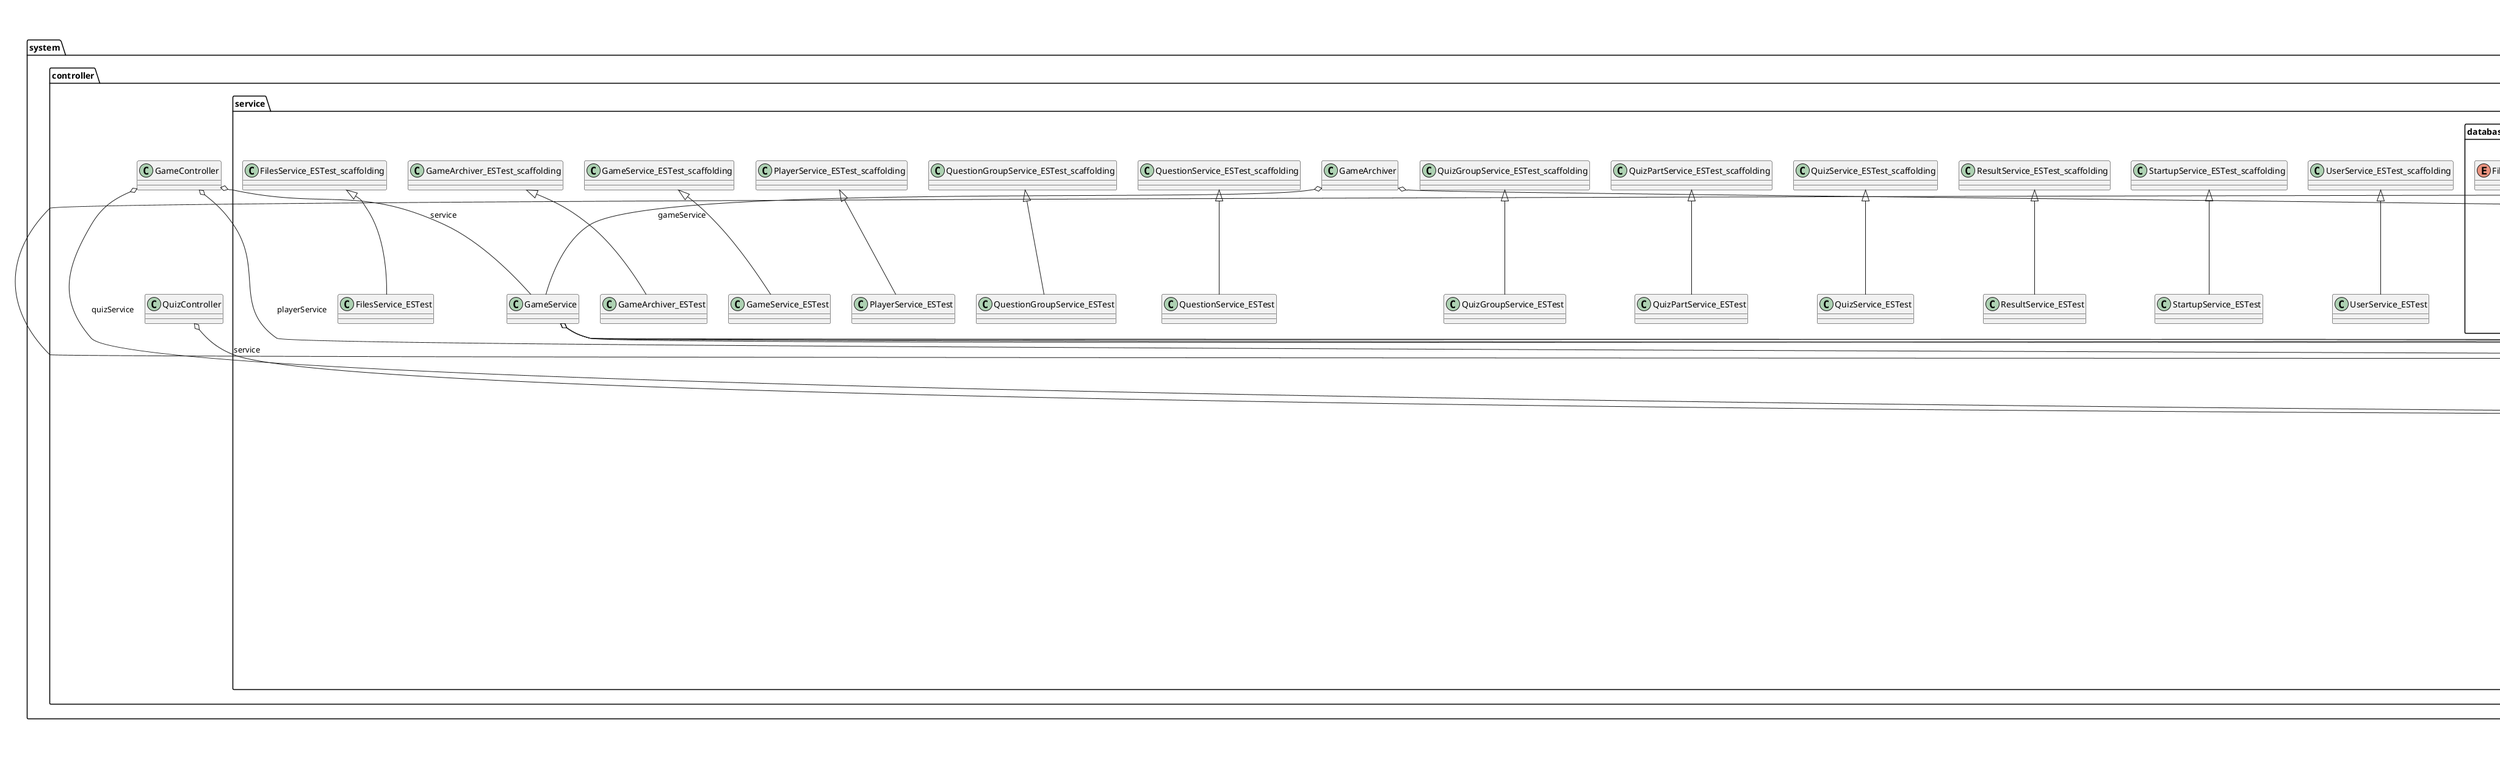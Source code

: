 @startuml

title __SPRINGMVCAPP's Class Diagram__\n

  package system.controller {
    class Const {
    }
  }
  

  package system.controller {
    class Const_ESTest {
    }
  }
  

  package system.controller {
    class Const_ESTest_scaffolding {
    }
  }
  

  package system.model {
    package system.model.dao {
      class Dao {
      }
    }
  }
  

  package system.controller {
    package system.controller.dao {
      class Dao_ESTest {
      }
    }
  }
  

  package system.controller {
    package system.controller.dao {
      class Dao_ESTest_scaffolding {
      }
    }
  }
  

  package system.controller {
    package system.controller.tools {
      class DataToolkit {
      }
    }
  }
  

  package system.controller {
    package system.controller.tools {
      class DataToolkit_ESTest {
      }
    }
  }
  

  package system.controller {
    package system.controller.tools {
      class DataToolkit_ESTest_scaffolding {
      }
    }
  }
  

  package system.controller {
    package system.controller.service {
      package system.controller.service.database {
        interface DatabaseEntry {
        }
      }
    }
  }
  

  package system.controller {
    package system.controller.service {
      package system.controller.service.database {
        interface DatabaseService {
        }
      }
    }
  }
  

  package system.controller {
    package system.controller.service {
      class FilesService {
      }
    }
  }
  

  package system.controller {
    package system.controller.service {
      class FilesService_ESTest {
      }
    }
  }
  

  package system.controller {
    package system.controller.service {
      class FilesService_ESTest_scaffolding {
      }
    }
  }
  

  package system.controller {
    package system.controller.service {
      package system.controller.service.database {
        enum FilterBehaviour {
        }
      }
    }
  }
  

  package system.model {
    package system.model.games {
      class FreeTextAnswer_ESTest {
      }
    }
  }
  

  package system.model {
    package system.model.games {
      class FreeTextAnswer_ESTest_scaffolding {
      }
    }
  }
  

  package system.model {
    package system.model.classes {
      class Game {
      }
    }
  }
  

  package system.controller {
    package system.controller.service {
      class GameArchiver {
      }
    }
  }
  

  package system.controller {
    package system.controller.service {
      class GameArchiver_ESTest {
      }
    }
  }
  

  package system.controller {
    package system.controller.service {
      class GameArchiver_ESTest_scaffolding {
      }
    }
  }
  

  package system.controller {
    class GameController {
    }
  }
  

  package system.controller {
    package system.controller.service {
      class GameService {
      }
    }
  }
  

  package system.controller {
    package system.controller.service {
      class GameService_ESTest {
      }
    }
  }
  

  package system.controller {
    package system.controller.service {
      class GameService_ESTest_scaffolding {
      }
    }
  }
  

  package system.model {
    package system.model.games {
      class GameToolkit_ESTest_scaffolding {
      }
    }
  }
  

  package system.controller {
    package system.controller.simple_frontend_models {
      class GameWithActualQuiz {
      }
    }
  }
  

  package system.controller {
    package system.controller.simple_frontend_models {
      class GameWithActualQuiz_ESTest {
      }
    }
  }
  

  package system.controller {
    package system.controller.simple_frontend_models {
      class GameWithActualQuiz_ESTest_scaffolding {
      }
    }
  }
  

  package system.model {
    package system.model.games {
      class Game_ESTest {
      }
    }
  }
  

  package system.model {
    package system.model.games {
      class Game_ESTest_scaffolding {
      }
    }
  }
  

  package system.model {
    package system.model.dao {
      interface Idable {
      }
    }
  }
  

  package system.controller {
    package system.controller.service {
      package system.controller.service.database {
        class IntStringBlobDatabaseEntry {
        }
      }
    }
  }
  

  package system.controller {
    package system.controller.service {
      package system.controller.service.database {
        class IntStringBlobDatabaseEntry_ESTest {
        }
      }
    }
  }
  

  package system.controller {
    package system.controller.service {
      package system.controller.service.database {
        class IntStringBlobDatabaseEntry_ESTest_scaffolding {
        }
      }
    }
  }
  

  package system.model {
    package system.model.games {
      class ListOfQuestions_ESTest {
      }
    }
  }
  

  package system.model {
    package system.model.games {
      class ListOfQuestions_ESTest_scaffolding {
      }
    }
  }
  

  package system.model {
    package system.model.games {
      class ListOfRealQuestions_ESTest {
      }
    }
  }
  

  package system.model {
    package system.model.games {
      class ListOfRealQuestions_ESTest_scaffolding {
      }
    }
  }
  

  package system.model {
    package system.model.games {
      class MultipleChoiceAnswer_ESTest {
      }
    }
  }
  

  package system.model {
    package system.model.games {
      class MultipleChoiceAnswer_ESTest_scaffolding {
      }
    }
  }
  

  package system.controller {
    package system.controller.service {
      package system.controller.service.database {
        class MySQLDatabaseService {
        }
      }
    }
  }
  

  package system.controller {
    package system.controller.service {
      package system.controller.service.database {
        class MySQLDatabaseService_ESTest {
        }
      }
    }
  }
  

  package system.controller {
    package system.controller.service {
      package system.controller.service.database {
        class MySQLDatabaseService_ESTest_scaffolding {
        }
      }
    }
  }
  

  package system.model {
    package system.model.classes {
      class Player {
      }
    }
  }
  

  package system.model {
    package system.model.games {
      class PlayerAnswers_ESTest {
      }
    }
  }
  

  package system.model {
    package system.model.games {
      class PlayerAnswers_ESTest_scaffolding {
      }
    }
  }
  

  package system.model {
    package system.model.dao {
      class PlayerDao {
      }
    }
  }
  

  package system.controller {
    package system.controller.dao {
      class PlayerDao_ESTest {
      }
    }
  }
  

  package system.controller {
    package system.controller.dao {
      class PlayerDao_ESTest_scaffolding {
      }
    }
  }
  

  package system.model {
    package system.model.games {
      class PlayerPoints_ESTest {
      }
    }
  }
  

  package system.model {
    package system.model.games {
      class PlayerPoints_ESTest_scaffolding {
      }
    }
  }
  

  package system.controller {
    package system.controller.service {
      class PlayerService {
      }
    }
  }
  

  package system.controller {
    package system.controller.service {
      class PlayerService_ESTest {
      }
    }
  }
  

  package system.controller {
    package system.controller.service {
      class PlayerService_ESTest_scaffolding {
      }
    }
  }
  

  package system.model {
    package system.model.games {
      class Player_ESTest {
      }
    }
  }
  

  package system.model {
    package system.model.games {
      class Player_ESTest_scaffolding {
      }
    }
  }
  

  package system.model {
    package system.model.classes {
      class Question {
      }
    }
  }
  

  package system.controller {
    class QuestionController {
    }
  }
  

  package system.controller {
    class QuestionController_ESTest {
    }
  }
  

  package system.controller {
    class QuestionController_ESTest_scaffolding {
    }
  }
  

  package system.model {
    package system.model.dao {
      class QuestionDao {
      }
    }
  }
  

  package system.controller {
    package system.controller.dao {
      class QuestionDao_ESTest {
      }
    }
  }
  

  package system.controller {
    package system.controller.dao {
      class QuestionDao_ESTest_scaffolding {
      }
    }
  }
  

  package system.model {
    package system.model.classes {
      class QuestionGroup {
      }
    }
  }
  

  package system.controller {
    class QuestionGroupController {
    }
  }
  

  package system.controller {
    class QuestionGroupController_ESTest {
    }
  }
  

  package system.controller {
    class QuestionGroupController_ESTest_scaffolding {
    }
  }
  

  package system.model {
    package system.model.dao {
      class QuestionGroupDao {
      }
    }
  }
  

  package system.controller {
    package system.controller.dao {
      class QuestionGroupDao_ESTest {
      }
    }
  }
  

  package system.controller {
    package system.controller.dao {
      class QuestionGroupDao_ESTest_scaffolding {
      }
    }
  }
  

  package system.controller {
    package system.controller.service {
      class QuestionGroupService {
      }
    }
  }
  

  package system.controller {
    package system.controller.service {
      class QuestionGroupService_ESTest {
      }
    }
  }
  

  package system.controller {
    package system.controller.service {
      class QuestionGroupService_ESTest_scaffolding {
      }
    }
  }
  

  package system.controller {
    package system.controller.simple_frontend_models {
      class QuestionGroupWithNumberOfQuestions {
      }
    }
  }
  

  package system.controller {
    package system.controller.simple_frontend_models {
      class QuestionGroupWithNumberOfQuestions_ESTest {
      }
    }
  }
  

  package system.controller {
    package system.controller.simple_frontend_models {
      class QuestionGroupWithNumberOfQuestions_ESTest_scaffolding {
      }
    }
  }
  

  package system.model {
    package system.model.questions {
      class QuestionGroup_ESTest {
      }
    }
  }
  

  package system.model {
    package system.model.questions {
      class QuestionGroup_ESTest_scaffolding {
      }
    }
  }
  

  package system.controller {
    package system.controller.service {
      class QuestionService {
      }
    }
  }
  

  package system.controller {
    package system.controller.service {
      class QuestionService_ESTest {
      }
    }
  }
  

  package system.controller {
    package system.controller.service {
      class QuestionService_ESTest_scaffolding {
      }
    }
  }
  

  package system.controller {
    package system.controller.simple_frontend_models {
      class QuestionWithCategoryNames {
      }
    }
  }
  

  package system.controller {
    package system.controller.simple_frontend_models {
      class QuestionWithCategoryNames_ESTest {
      }
    }
  }
  

  package system.controller {
    package system.controller.simple_frontend_models {
      class QuestionWithCategoryNames_ESTest_scaffolding {
      }
    }
  }
  

  package system.model {
    package system.model.questions {
      class Question_ESTest_scaffolding {
      }
    }
  }
  

  package system.model {
    package system.model.classes {
      class Quiz {
      }
    }
  }
  

  package system.controller {
    class QuizController {
    }
  }
  

  package system.controller {
    class QuizController_ESTest {
    }
  }
  

  package system.controller {
    class QuizController_ESTest_scaffolding {
    }
  }
  

  package system.model {
    package system.model.dao {
      class QuizDao {
      }
    }
  }
  

  package system.controller {
    package system.controller.dao {
      class QuizDao_ESTest {
      }
    }
  }
  

  package system.controller {
    package system.controller.dao {
      class QuizDao_ESTest_scaffolding {
      }
    }
  }
  

  package system.model {
    package system.model.classes {
      class QuizGroup {
      }
    }
  }
  

  package system.controller {
    class QuizGroupController {
    }
  }
  

  package system.controller {
    class QuizGroupController_ESTest {
    }
  }
  

  package system.controller {
    class QuizGroupController_ESTest_scaffolding {
    }
  }
  

  package system.model {
    package system.model.dao {
      class QuizGroupDao {
      }
    }
  }
  

  package system.controller {
    package system.controller.dao {
      class QuizGroupDao_ESTest {
      }
    }
  }
  

  package system.controller {
    package system.controller.dao {
      class QuizGroupDao_ESTest_scaffolding {
      }
    }
  }
  

  package system.controller {
    package system.controller.service {
      class QuizGroupService {
      }
    }
  }
  

  package system.controller {
    package system.controller.service {
      class QuizGroupService_ESTest {
      }
    }
  }
  

  package system.controller {
    package system.controller.service {
      class QuizGroupService_ESTest_scaffolding {
      }
    }
  }
  

  package system.model {
    package system.model.quizzes {
      class QuizGroup_ESTest {
      }
    }
  }
  

  package system.model {
    package system.model.quizzes {
      class QuizGroup_ESTest_scaffolding {
      }
    }
  }
  

  package system.model {
    package system.model.classes {
      class QuizPart {
      }
    }
  }
  

  package system.controller {
    class QuizPartController {
    }
  }
  

  package system.controller {
    class QuizPartController_ESTest {
    }
  }
  

  package system.controller {
    class QuizPartController_ESTest_scaffolding {
    }
  }
  

  package system.model {
    package system.model.dao {
      class QuizPartDao {
      }
    }
  }
  

  package system.controller {
    package system.controller.dao {
      class QuizPartDao_ESTest {
      }
    }
  }
  

  package system.controller {
    package system.controller.dao {
      class QuizPartDao_ESTest_scaffolding {
      }
    }
  }
  

  package system.controller {
    package system.controller.service {
      class QuizPartService {
      }
    }
  }
  

  package system.controller {
    package system.controller.service {
      class QuizPartService_ESTest {
      }
    }
  }
  

  package system.controller {
    package system.controller.service {
      class QuizPartService_ESTest_scaffolding {
      }
    }
  }
  

  package system.controller {
    package system.controller.simple_frontend_models {
      class QuizPartWithCategoryNames {
      }
    }
  }
  

  package system.controller {
    package system.controller.simple_frontend_models {
      class QuizPartWithCategoryNames_ESTest {
      }
    }
  }
  

  package system.controller {
    package system.controller.simple_frontend_models {
      class QuizPartWithCategoryNames_ESTest_scaffolding {
      }
    }
  }
  

  package system.model {
    package system.model.quizzes {
      class QuizPart_ESTest {
      }
    }
  }
  

  package system.model {
    package system.model.quizzes {
      class QuizPart_ESTest_scaffolding {
      }
    }
  }
  

  package system.controller {
    package system.controller.service {
      class QuizService {
      }
    }
  }
  

  package system.controller {
    package system.controller.service {
      class QuizService_ESTest {
      }
    }
  }
  

  package system.controller {
    package system.controller.service {
      class QuizService_ESTest_scaffolding {
      }
    }
  }
  

  package system.controller {
    package system.controller.simple_frontend_models {
      class QuizWithCategoryNames {
      }
    }
  }
  

  package system.controller {
    package system.controller.simple_frontend_models {
      class QuizWithCategoryNames_ESTest {
      }
    }
  }
  

  package system.controller {
    package system.controller.simple_frontend_models {
      class QuizWithCategoryNames_ESTest_scaffolding {
      }
    }
  }
  

  package system.model {
    package system.model.quizzes {
      class Quiz_ESTest {
      }
    }
  }
  

  package system.model {
    package system.model.quizzes {
      class Quiz_ESTest_scaffolding {
      }
    }
  }
  

  package system.controller {
    package system.controller.simple_frontend_models {
      class Response {
      }
    }
  }
  

  package system.controller {
    package system.controller.simple_frontend_models {
      class Response_ESTest {
      }
    }
  }
  

  package system.controller {
    package system.controller.simple_frontend_models {
      class Response_ESTest_scaffolding {
      }
    }
  }
  

  package system.model {
    package system.model.classes {
      class Result {
      }
    }
  }
  

  package system.controller {
    class ResultController {
    }
  }
  

  package system.controller {
    class ResultController_ESTest {
    }
  }
  

  package system.controller {
    class ResultController_ESTest_scaffolding {
    }
  }
  

  package system.model {
    package system.model.dao {
      class ResultDao {
      }
    }
  }
  

  package system.controller {
    package system.controller.dao {
      class ResultDao_ESTest {
      }
    }
  }
  

  package system.controller {
    package system.controller.dao {
      class ResultDao_ESTest_scaffolding {
      }
    }
  }
  

  package system.controller {
    package system.controller.service {
      class ResultService {
      }
    }
  }
  

  package system.controller {
    package system.controller.service {
      class ResultService_ESTest {
      }
    }
  }
  

  package system.controller {
    package system.controller.service {
      class ResultService_ESTest_scaffolding {
      }
    }
  }
  

  package system.model {
    class Result_ESTest {
    }
  }
  

  package system.model {
    class Result_ESTest_scaffolding {
    }
  }
  

  package system.model {
    package system.model.games {
      class SingleChoiceAnswer_ESTest {
      }
    }
  }
  

  package system.model {
    package system.model.games {
      class SingleChoiceAnswer_ESTest_scaffolding {
      }
    }
  }
  

  package system.controller {
    class SiteController {
    }
  }
  

  package system.controller {
    class SiteController_ESTest {
    }
  }
  

  package system.controller {
    class SiteController_ESTest_scaffolding {
    }
  }
  

  package system.controller {
    package system.controller.service {
      class StartupService {
      }
    }
  }
  

  package system.controller {
    package system.controller.service {
      class StartupService_ESTest {
      }
    }
  }
  

  package system.controller {
    package system.controller.service {
      class StartupService_ESTest_scaffolding {
      }
    }
  }
  

  package system.controller {
    package system.controller.service {
      package system.controller.service.database {
        class StringDatabaseEntry {
        }
      }
    }
  }
  

  package system.controller {
    package system.controller.service {
      package system.controller.service.database {
        class StringDatabaseEntry_ESTest {
        }
      }
    }
  }
  

  package system.controller {
    package system.controller.service {
      package system.controller.service.database {
        class StringDatabaseEntry_ESTest_scaffolding {
        }
      }
    }
  }
  

  package system.model {
    package system.model.classes {
      class User {
      }
    }
  }
  

  package system.controller {
    class UserController {
    }
  }
  

  package system.controller {
    class UserController_ESTest {
    }
  }
  

  package system.controller {
    class UserController_ESTest_scaffolding {
    }
  }
  

  package system.model {
    package system.model.dao {
      class UserDao {
      }
    }
  }
  

  package system.controller {
    package system.controller.dao {
      class UserDao_ESTest {
      }
    }
  }
  

  package system.controller {
    package system.controller.dao {
      class UserDao_ESTest_scaffolding {
      }
    }
  }
  

  package system.controller {
    package system.controller.service {
      class UserService {
      }
    }
  }
  

  package system.controller {
    package system.controller.service {
      class UserService_ESTest {
      }
    }
  }
  

  package system.controller {
    package system.controller.service {
      class UserService_ESTest_scaffolding {
      }
    }
  }
  

  package system.model {
    package system.model.classes {
      enum UserType {
      }
    }
  }
  

  package system.model {
    package system.model.users {
      class User_ESTest {
      }
    }
  }
  

  package system.model {
    package system.model.users {
      class User_ESTest_scaffolding {
      }
    }
  }
  

  Const_ESTest -up-|> Const_ESTest_scaffolding
  Dao o-- MySQLDatabaseService : databaseService
  Dao_ESTest -up-|> Dao_ESTest_scaffolding
  DataToolkit_ESTest -up-|> DataToolkit_ESTest_scaffolding
  FilesService_ESTest -up-|> FilesService_ESTest_scaffolding
  FreeTextAnswer_ESTest -up-|> FreeTextAnswer_ESTest_scaffolding
  Game -up-|> Idable
  Game -up-|> Serializable
  GameArchiver o-- GameService : gameService
  GameArchiver o-- ResultService : resultService
  GameArchiver_ESTest -up-|> GameArchiver_ESTest_scaffolding
  GameController o-- GameService : service
  GameController o-- PlayerService : playerService
  GameController o-- QuizService : quizService
  GameService o-- PlayerService : playerService
  GameService o-- QuizService : quizService
  GameService o-- QuestionService : questionService
  GameService o-- QuestionGroupService : questionGroupService
  GameService_ESTest -up-|> GameService_ESTest_scaffolding
  GameWithActualQuiz -up-|> Game
  GameWithActualQuiz o-- Quiz : actualQuiz
  GameWithActualQuiz_ESTest -up-|> GameWithActualQuiz_ESTest_scaffolding
  Game_ESTest -up-|> Game_ESTest_scaffolding
  IntStringBlobDatabaseEntry -up-|> DatabaseEntry
  IntStringBlobDatabaseEntry_ESTest -up-|> IntStringBlobDatabaseEntry_ESTest_scaffolding
  ListOfQuestions_ESTest -up-|> ListOfQuestions_ESTest_scaffolding
  ListOfRealQuestions_ESTest -up-|> ListOfRealQuestions_ESTest_scaffolding
  MultipleChoiceAnswer_ESTest -up-|> MultipleChoiceAnswer_ESTest_scaffolding
  MySQLDatabaseService -up-|> DatabaseService
  MySQLDatabaseService_ESTest -up-|> MySQLDatabaseService_ESTest_scaffolding
  Player -up-|> Idable
  Player -up-|> Serializable
  PlayerAnswers_ESTest -up-|> PlayerAnswers_ESTest_scaffolding
  PlayerDao_ESTest -up-|> PlayerDao_ESTest_scaffolding
  PlayerPoints_ESTest -up-|> PlayerPoints_ESTest_scaffolding
  PlayerService o-- PlayerDao : dao
  PlayerService_ESTest -up-|> PlayerService_ESTest_scaffolding
  Player_ESTest -up-|> Player_ESTest_scaffolding
  Question -up-|> Serializable
  Question -up-|> Idable
  QuestionController o-- QuestionService : service
  QuestionController_ESTest -up-|> QuestionController_ESTest_scaffolding
  QuestionDao -up-|> Dao
  QuestionDao_ESTest -up-|> QuestionDao_ESTest_scaffolding
  QuestionGroup -up-|> Serializable
  QuestionGroup -up-|> Idable
  QuestionGroupController o-- QuestionGroupService : service
  QuestionGroupController_ESTest -up-|> QuestionGroupController_ESTest_scaffolding
  QuestionGroupDao -up-|> Dao
  QuestionGroupDao_ESTest -up-|> QuestionGroupDao_ESTest_scaffolding
  QuestionGroupService o-- QuestionGroupDao : dao
  QuestionGroupService o-- QuestionService : questionService
  QuestionGroupService_ESTest -up-|> QuestionGroupService_ESTest_scaffolding
  QuestionGroupWithNumberOfQuestions -up-|> QuestionGroup
  QuestionGroupWithNumberOfQuestions_ESTest -up-|> QuestionGroupWithNumberOfQuestions_ESTest_scaffolding
  QuestionGroup_ESTest -up-|> QuestionGroup_ESTest_scaffolding
  QuestionService o-- QuestionDao : dao
  QuestionService o-- QuestionGroupService : questionGroupService
  QuestionService_ESTest -up-|> QuestionService_ESTest_scaffolding
  QuestionWithCategoryNames -up-|> Question
  QuestionWithCategoryNames_ESTest -up-|> QuestionWithCategoryNames_ESTest_scaffolding
  Quiz -up-|> Serializable
  Quiz -up-|> Idable
  QuizController o-- QuizService : service
  QuizController_ESTest -up-|> QuizController_ESTest_scaffolding
  QuizDao -up-|> Dao
  QuizDao_ESTest -up-|> QuizDao_ESTest_scaffolding
  QuizGroup -up-|> Serializable
  QuizGroup -up-|> Idable
  QuizGroupController o-- QuizGroupService : service
  QuizGroupController_ESTest -up-|> QuizGroupController_ESTest_scaffolding
  QuizGroupDao -up-|> Dao
  QuizGroupDao_ESTest -up-|> QuizGroupDao_ESTest_scaffolding
  QuizGroupService o-- QuizGroupDao : dao
  QuizGroupService o-- QuizService : quizService
  QuizGroupService_ESTest -up-|> QuizGroupService_ESTest_scaffolding
  QuizGroup_ESTest -up-|> QuizGroup_ESTest_scaffolding
  QuizPart -up-|> Serializable
  QuizPart -up-|> Idable
  QuizPartController o-- QuizPartService : service
  QuizPartController_ESTest -up-|> QuizPartController_ESTest_scaffolding
  QuizPartDao -up-|> Dao
  QuizPartDao_ESTest -up-|> QuizPartDao_ESTest_scaffolding
  QuizPartService o-- QuizPartDao : dao
  QuizPartService o-- QuestionGroupService : questionGroupService
  QuizPartService_ESTest -up-|> QuizPartService_ESTest_scaffolding
  QuizPartWithCategoryNames -up-|> QuizPart
  QuizPartWithCategoryNames_ESTest -up-|> QuizPartWithCategoryNames_ESTest_scaffolding
  QuizPart_ESTest -up-|> QuizPart_ESTest_scaffolding
  QuizService o-- QuizDao : dao
  QuizService o-- QuizGroupService : quizGroupService
  QuizService o-- QuizPartService : quizPartService
  QuizService o-- QuestionGroupService : questionGroupService
  QuizService_ESTest -up-|> QuizService_ESTest_scaffolding
  QuizWithCategoryNames -up-|> Quiz
  QuizWithCategoryNames_ESTest -up-|> QuizWithCategoryNames_ESTest_scaffolding
  Quiz_ESTest -up-|> Quiz_ESTest_scaffolding
  Response_ESTest -up-|> Response_ESTest_scaffolding
  Result -up-|> Idable
  Result -up-|> Serializable
  Result o-- Quiz : realQuiz
  Result o-- Game : realGame
  ResultController o-- ResultService : service
  ResultController_ESTest -up-|> ResultController_ESTest_scaffolding
  ResultDao -up-|> Dao
  ResultDao_ESTest -up-|> ResultDao_ESTest_scaffolding
  ResultService o-- ResultDao : dao
  ResultService o-- QuizService : quizService
  ResultService o-- PlayerService : playerService
  ResultService o-- QuestionService : questionService
  ResultService_ESTest -up-|> ResultService_ESTest_scaffolding
  Result_ESTest -up-|> Result_ESTest_scaffolding
  SingleChoiceAnswer_ESTest -up-|> SingleChoiceAnswer_ESTest_scaffolding
  SiteController_ESTest -up-|> SiteController_ESTest_scaffolding
  StartupService o-- FilesService : filesService
  StartupService o-- UserService : userService
  StartupService_ESTest -up-|> StartupService_ESTest_scaffolding
  StringDatabaseEntry -up-|> DatabaseEntry
  StringDatabaseEntry_ESTest -up-|> StringDatabaseEntry_ESTest_scaffolding
  User -up-|> Idable
  User o-- UserType : type
  UserController o-- UserService : service
  UserController_ESTest -up-|> UserController_ESTest_scaffolding
  UserDao -up-|> Dao
  UserDao_ESTest -up-|> UserDao_ESTest_scaffolding
  UserService o-- UserDao : dao
  UserService_ESTest -up-|> UserService_ESTest_scaffolding
  User_ESTest -up-|> User_ESTest_scaffolding


right footer


PlantUML diagram generated by SketchIt! (https://bitbucket.org/pmesmeur/sketch.it)
For more information about this tool, please contact philippe.mesmeur@gmail.com
endfooter

@enduml
